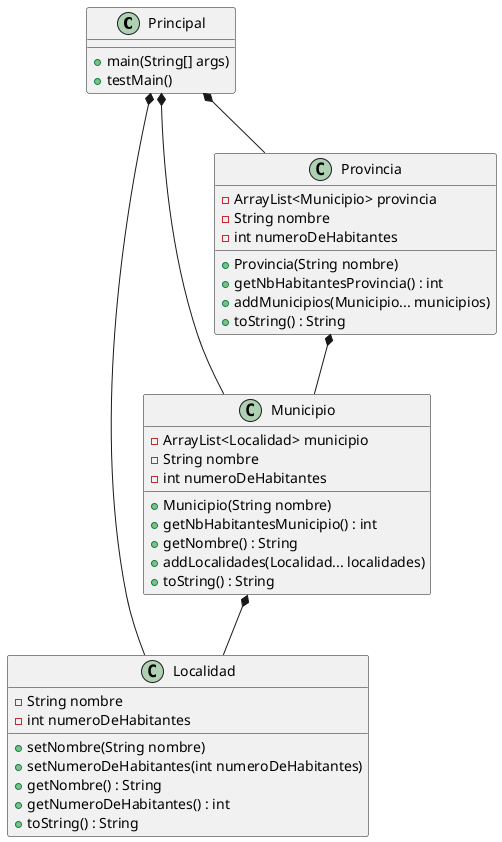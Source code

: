 @startuml

class Principal {
    +main(String[] args)
    +testMain()
}

class Localidad {
    -String nombre
    -int numeroDeHabitantes
    +setNombre(String nombre)
    +setNumeroDeHabitantes(int numeroDeHabitantes)
    +getNombre() : String
    +getNumeroDeHabitantes() : int
    +toString() : String
}

class Municipio {
    -ArrayList<Localidad> municipio
    -String nombre
    -int numeroDeHabitantes
    +Municipio(String nombre)
    +getNbHabitantesMunicipio() : int
    +getNombre() : String
    +addLocalidades(Localidad... localidades)
    +toString() : String
}

class Provincia {
    -ArrayList<Municipio> provincia
    -String nombre
    -int numeroDeHabitantes
    +Provincia(String nombre)
    +getNbHabitantesProvincia() : int
    +addMunicipios(Municipio... municipios)
    +toString() : String
}

Principal *-- Localidad
Principal *-- Municipio
Principal *-- Provincia
Municipio *-- Localidad
Provincia *-- Municipio

@enduml